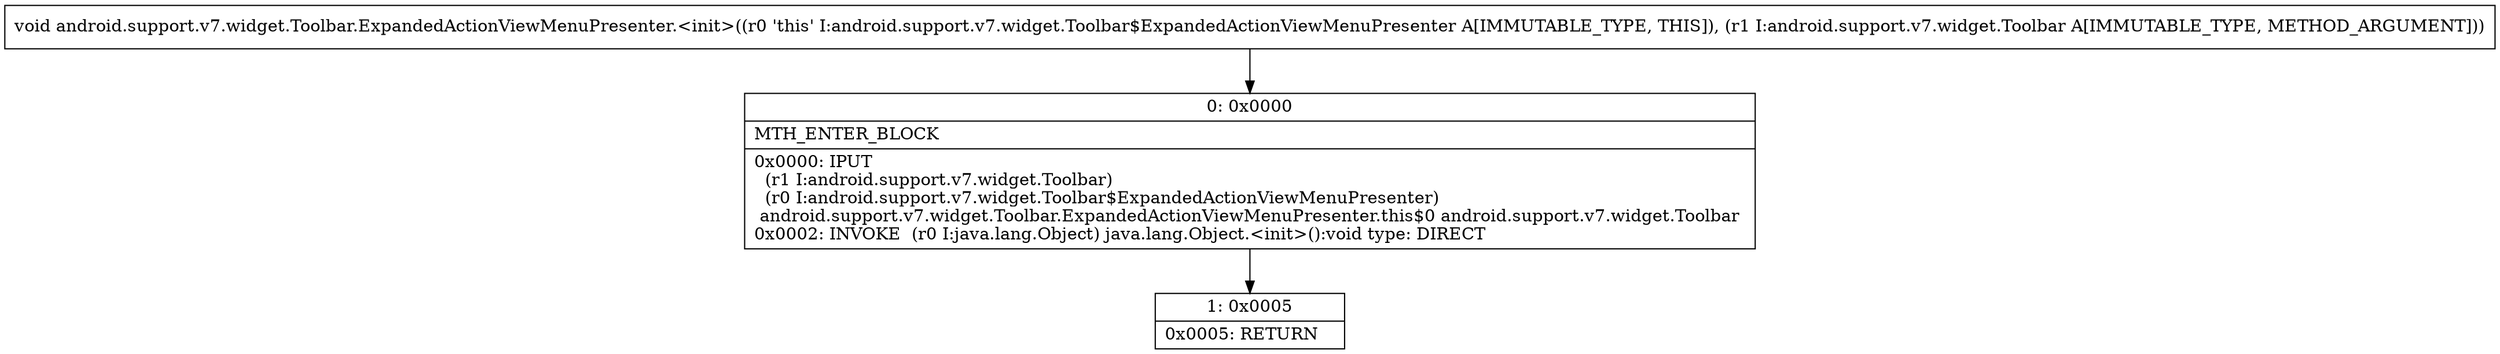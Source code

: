 digraph "CFG forandroid.support.v7.widget.Toolbar.ExpandedActionViewMenuPresenter.\<init\>(Landroid\/support\/v7\/widget\/Toolbar;)V" {
Node_0 [shape=record,label="{0\:\ 0x0000|MTH_ENTER_BLOCK\l|0x0000: IPUT  \l  (r1 I:android.support.v7.widget.Toolbar)\l  (r0 I:android.support.v7.widget.Toolbar$ExpandedActionViewMenuPresenter)\l android.support.v7.widget.Toolbar.ExpandedActionViewMenuPresenter.this$0 android.support.v7.widget.Toolbar \l0x0002: INVOKE  (r0 I:java.lang.Object) java.lang.Object.\<init\>():void type: DIRECT \l}"];
Node_1 [shape=record,label="{1\:\ 0x0005|0x0005: RETURN   \l}"];
MethodNode[shape=record,label="{void android.support.v7.widget.Toolbar.ExpandedActionViewMenuPresenter.\<init\>((r0 'this' I:android.support.v7.widget.Toolbar$ExpandedActionViewMenuPresenter A[IMMUTABLE_TYPE, THIS]), (r1 I:android.support.v7.widget.Toolbar A[IMMUTABLE_TYPE, METHOD_ARGUMENT])) }"];
MethodNode -> Node_0;
Node_0 -> Node_1;
}

